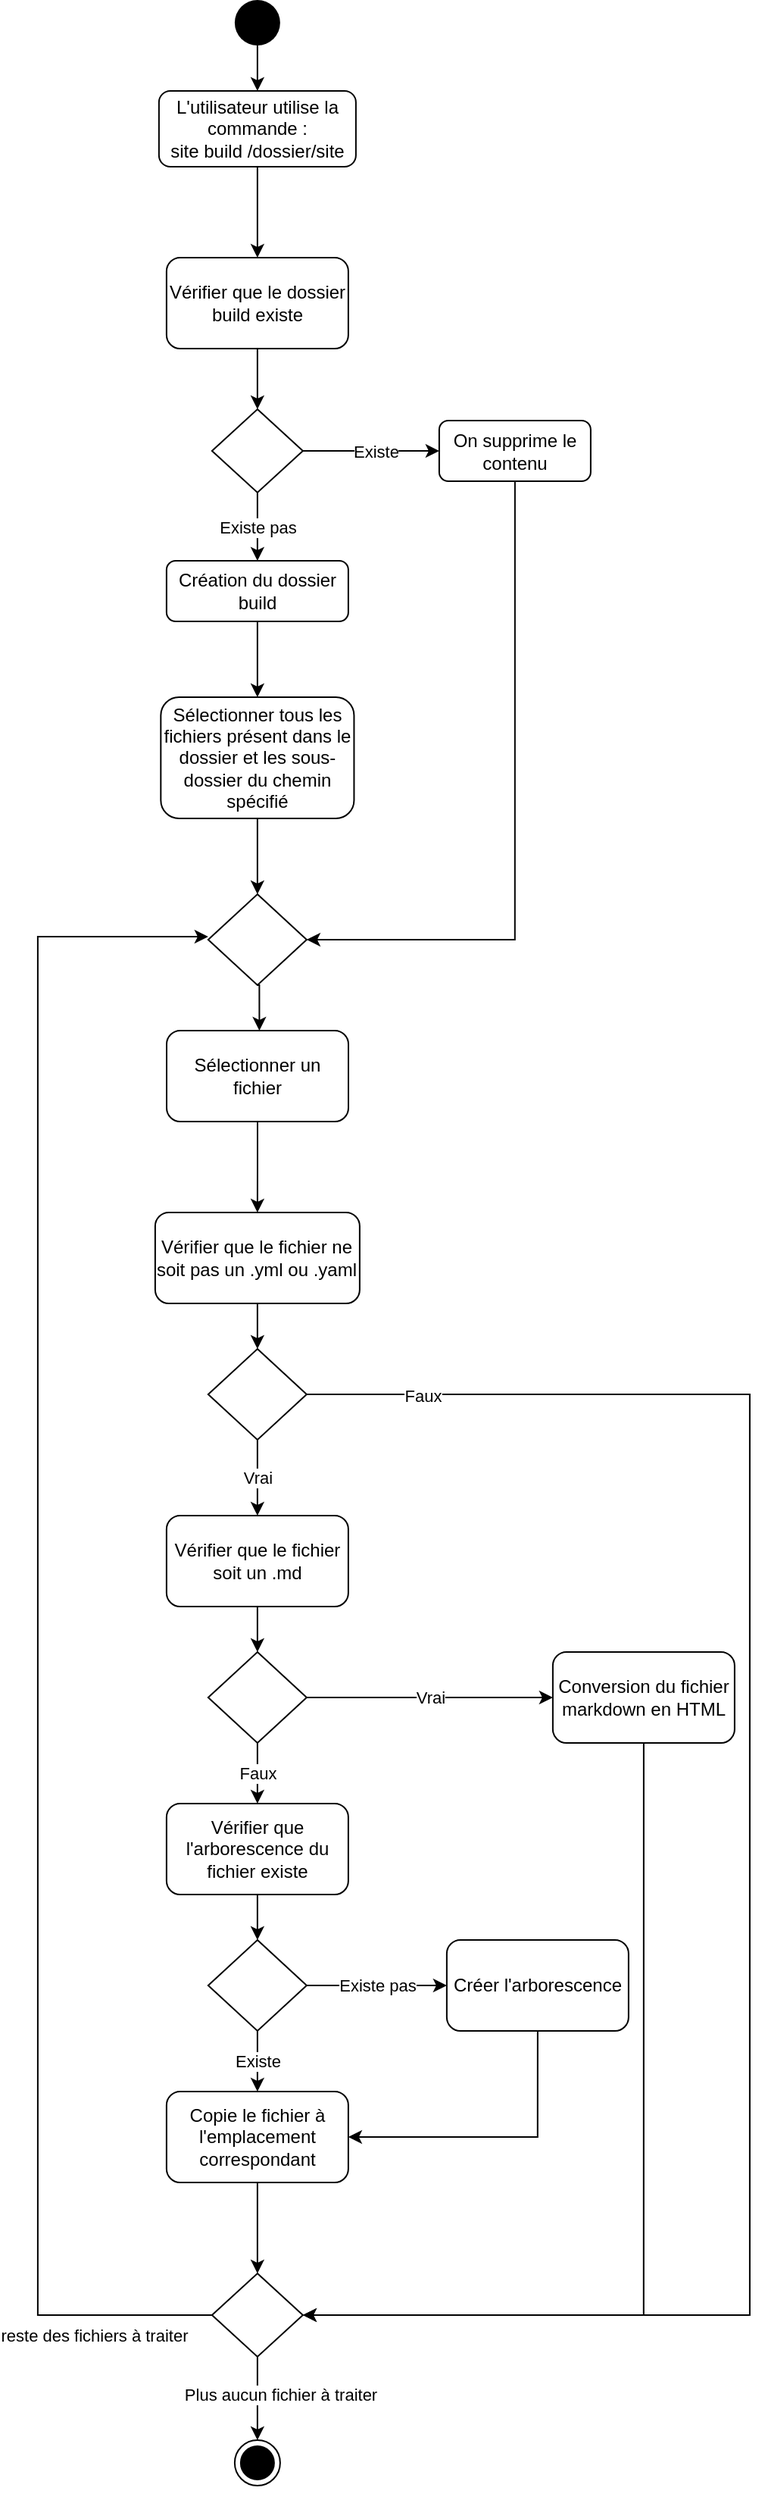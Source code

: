 <mxfile version="18.0.1" type="device" pages="4"><diagram id="C5RBs43oDa-KdzZeNtuy" name="Commande Build"><mxGraphModel dx="1422" dy="2034" grid="1" gridSize="10" guides="1" tooltips="1" connect="1" arrows="1" fold="1" page="1" pageScale="1" pageWidth="827" pageHeight="1169" math="0" shadow="0"><root><mxCell id="WIyWlLk6GJQsqaUBKTNV-0"/><mxCell id="WIyWlLk6GJQsqaUBKTNV-1" parent="WIyWlLk6GJQsqaUBKTNV-0"/><mxCell id="ptI0tRBdh9__5SQR9Xhv-3" style="edgeStyle=orthogonalEdgeStyle;rounded=0;orthogonalLoop=1;jettySize=auto;html=1;exitX=0.5;exitY=1;exitDx=0;exitDy=0;entryX=0.5;entryY=0;entryDx=0;entryDy=0;" parent="WIyWlLk6GJQsqaUBKTNV-1" source="WIyWlLk6GJQsqaUBKTNV-3" target="_w8r6mBDO4OIfjz4VmEl-11" edge="1"><mxGeometry relative="1" as="geometry"/></mxCell><mxCell id="WIyWlLk6GJQsqaUBKTNV-3" value="L'utilisateur utilise la commande :&lt;br&gt;site build /dossier/site" style="rounded=1;whiteSpace=wrap;html=1;fontSize=12;glass=0;strokeWidth=1;shadow=0;" parent="WIyWlLk6GJQsqaUBKTNV-1" vertex="1"><mxGeometry x="239.94" y="-1100" width="130" height="50" as="geometry"/></mxCell><mxCell id="ptI0tRBdh9__5SQR9Xhv-5" value="Existe" style="edgeStyle=orthogonalEdgeStyle;rounded=0;orthogonalLoop=1;jettySize=auto;html=1;exitX=1;exitY=0.5;exitDx=0;exitDy=0;entryX=0;entryY=0.5;entryDx=0;entryDy=0;spacingTop=0;" parent="WIyWlLk6GJQsqaUBKTNV-1" source="_w8r6mBDO4OIfjz4VmEl-14" target="ptI0tRBdh9__5SQR9Xhv-4" edge="1"><mxGeometry x="0.077" relative="1" as="geometry"><mxPoint x="374.94" y="-825.83" as="sourcePoint"/><mxPoint x="439.94" y="-825.83" as="targetPoint"/><mxPoint as="offset"/></mxGeometry></mxCell><mxCell id="er5tVC_h_3RnT4Bw6dKm-1" style="edgeStyle=orthogonalEdgeStyle;rounded=0;orthogonalLoop=1;jettySize=auto;html=1;exitX=0.5;exitY=1;exitDx=0;exitDy=0;entryX=0.5;entryY=0;entryDx=0;entryDy=0;" edge="1" parent="WIyWlLk6GJQsqaUBKTNV-1" source="WIyWlLk6GJQsqaUBKTNV-12" target="er5tVC_h_3RnT4Bw6dKm-0"><mxGeometry relative="1" as="geometry"/></mxCell><mxCell id="WIyWlLk6GJQsqaUBKTNV-12" value="Création du dossier build" style="rounded=1;whiteSpace=wrap;html=1;fontSize=12;glass=0;strokeWidth=1;shadow=0;" parent="WIyWlLk6GJQsqaUBKTNV-1" vertex="1"><mxGeometry x="244.94" y="-790" width="120" height="40" as="geometry"/></mxCell><mxCell id="ptI0tRBdh9__5SQR9Xhv-2" style="edgeStyle=orthogonalEdgeStyle;rounded=0;orthogonalLoop=1;jettySize=auto;html=1;exitX=0.5;exitY=1;exitDx=0;exitDy=0;entryX=0.5;entryY=0;entryDx=0;entryDy=0;" parent="WIyWlLk6GJQsqaUBKTNV-1" source="bXGSAcgydU-lV2JECeTQ-0" target="WIyWlLk6GJQsqaUBKTNV-3" edge="1"><mxGeometry relative="1" as="geometry"/></mxCell><mxCell id="bXGSAcgydU-lV2JECeTQ-0" value="" style="ellipse;fillColor=#000000;strokeColor=none;" parent="WIyWlLk6GJQsqaUBKTNV-1" vertex="1"><mxGeometry x="289.94" y="-1160" width="30" height="30" as="geometry"/></mxCell><mxCell id="bXGSAcgydU-lV2JECeTQ-1" value="" style="ellipse;html=1;shape=endState;fillColor=#000000;strokeColor=#000000;" parent="WIyWlLk6GJQsqaUBKTNV-1" vertex="1"><mxGeometry x="289.94" y="450" width="30" height="30" as="geometry"/></mxCell><mxCell id="_w8r6mBDO4OIfjz4VmEl-35" style="edgeStyle=orthogonalEdgeStyle;rounded=0;orthogonalLoop=1;jettySize=auto;html=1;exitX=0.5;exitY=1;exitDx=0;exitDy=0;entryX=1;entryY=0.5;entryDx=0;entryDy=0;" parent="WIyWlLk6GJQsqaUBKTNV-1" source="ptI0tRBdh9__5SQR9Xhv-4" target="_w8r6mBDO4OIfjz4VmEl-31" edge="1"><mxGeometry relative="1" as="geometry"/></mxCell><mxCell id="ptI0tRBdh9__5SQR9Xhv-4" value="On supprime le contenu" style="rounded=1;whiteSpace=wrap;html=1;" parent="WIyWlLk6GJQsqaUBKTNV-1" vertex="1"><mxGeometry x="424.94" y="-882.5" width="100" height="40" as="geometry"/></mxCell><mxCell id="_w8r6mBDO4OIfjz4VmEl-30" style="edgeStyle=orthogonalEdgeStyle;rounded=0;orthogonalLoop=1;jettySize=auto;html=1;exitX=0.5;exitY=1;exitDx=0;exitDy=0;entryX=1;entryY=0.5;entryDx=0;entryDy=0;" parent="WIyWlLk6GJQsqaUBKTNV-1" source="087R1gR97mAJSHJobQfg-9" target="_w8r6mBDO4OIfjz4VmEl-28" edge="1"><mxGeometry relative="1" as="geometry"/></mxCell><mxCell id="087R1gR97mAJSHJobQfg-9" value="Conversion du fichier markdown en HTML" style="rounded=1;whiteSpace=wrap;html=1;" parent="WIyWlLk6GJQsqaUBKTNV-1" vertex="1"><mxGeometry x="499.94" y="-70" width="120" height="60" as="geometry"/></mxCell><mxCell id="cjDAgUJWC8f53IqfWr1y-14" style="edgeStyle=orthogonalEdgeStyle;rounded=0;orthogonalLoop=1;jettySize=auto;html=1;exitX=0.5;exitY=1;exitDx=0;exitDy=0;entryX=0.5;entryY=0;entryDx=0;entryDy=0;" parent="WIyWlLk6GJQsqaUBKTNV-1" source="_w8r6mBDO4OIfjz4VmEl-4" target="_w8r6mBDO4OIfjz4VmEl-28" edge="1"><mxGeometry relative="1" as="geometry"/></mxCell><mxCell id="_w8r6mBDO4OIfjz4VmEl-4" value="Copie le fichier à l'emplacement correspondant" style="rounded=1;whiteSpace=wrap;html=1;" parent="WIyWlLk6GJQsqaUBKTNV-1" vertex="1"><mxGeometry x="244.94" y="220" width="120" height="60" as="geometry"/></mxCell><mxCell id="_w8r6mBDO4OIfjz4VmEl-13" value="" style="edgeStyle=orthogonalEdgeStyle;rounded=0;orthogonalLoop=1;jettySize=auto;html=1;entryX=0.5;entryY=0;entryDx=0;entryDy=0;" parent="WIyWlLk6GJQsqaUBKTNV-1" source="_w8r6mBDO4OIfjz4VmEl-11" target="_w8r6mBDO4OIfjz4VmEl-14" edge="1"><mxGeometry relative="1" as="geometry"><mxPoint x="304.94" y="-890" as="targetPoint"/></mxGeometry></mxCell><mxCell id="_w8r6mBDO4OIfjz4VmEl-11" value="Vérifier que le dossier build existe&lt;br&gt;" style="rounded=1;whiteSpace=wrap;html=1;" parent="WIyWlLk6GJQsqaUBKTNV-1" vertex="1"><mxGeometry x="244.94" y="-990" width="120" height="60" as="geometry"/></mxCell><mxCell id="_w8r6mBDO4OIfjz4VmEl-15" value="Existe pas" style="edgeStyle=orthogonalEdgeStyle;rounded=0;orthogonalLoop=1;jettySize=auto;html=1;exitX=0.5;exitY=1;exitDx=0;exitDy=0;entryX=0.5;entryY=0;entryDx=0;entryDy=0;" parent="WIyWlLk6GJQsqaUBKTNV-1" source="_w8r6mBDO4OIfjz4VmEl-14" target="WIyWlLk6GJQsqaUBKTNV-12" edge="1"><mxGeometry relative="1" as="geometry"/></mxCell><mxCell id="_w8r6mBDO4OIfjz4VmEl-14" value="" style="rhombus;whiteSpace=wrap;html=1;" parent="WIyWlLk6GJQsqaUBKTNV-1" vertex="1"><mxGeometry x="274.94" y="-890" width="60" height="55" as="geometry"/></mxCell><mxCell id="_w8r6mBDO4OIfjz4VmEl-18" style="edgeStyle=orthogonalEdgeStyle;rounded=0;orthogonalLoop=1;jettySize=auto;html=1;exitX=0.5;exitY=1;exitDx=0;exitDy=0;" parent="WIyWlLk6GJQsqaUBKTNV-1" source="bXGSAcgydU-lV2JECeTQ-1" target="bXGSAcgydU-lV2JECeTQ-1" edge="1"><mxGeometry relative="1" as="geometry"/></mxCell><mxCell id="_w8r6mBDO4OIfjz4VmEl-23" style="edgeStyle=orthogonalEdgeStyle;rounded=0;orthogonalLoop=1;jettySize=auto;html=1;exitX=0.5;exitY=1;exitDx=0;exitDy=0;entryX=0.5;entryY=0;entryDx=0;entryDy=0;" parent="WIyWlLk6GJQsqaUBKTNV-1" source="er5tVC_h_3RnT4Bw6dKm-3" target="_w8r6mBDO4OIfjz4VmEl-24" edge="1"><mxGeometry relative="1" as="geometry"><mxPoint x="306.22" y="-400" as="sourcePoint"/><mxPoint x="304.94" y="-320" as="targetPoint"/></mxGeometry></mxCell><mxCell id="_w8r6mBDO4OIfjz4VmEl-42" style="edgeStyle=orthogonalEdgeStyle;rounded=0;orthogonalLoop=1;jettySize=auto;html=1;exitX=0.5;exitY=1;exitDx=0;exitDy=0;entryX=0.5;entryY=0;entryDx=0;entryDy=0;" parent="WIyWlLk6GJQsqaUBKTNV-1" source="_w8r6mBDO4OIfjz4VmEl-24" target="_w8r6mBDO4OIfjz4VmEl-41" edge="1"><mxGeometry relative="1" as="geometry"/></mxCell><mxCell id="_w8r6mBDO4OIfjz4VmEl-24" value="&lt;span style=&quot;&quot;&gt;Vérifier que le fichier ne soit pas un .yml ou .yaml&lt;br&gt;&lt;/span&gt;" style="rounded=1;whiteSpace=wrap;html=1;" parent="WIyWlLk6GJQsqaUBKTNV-1" vertex="1"><mxGeometry x="237.44" y="-360" width="135" height="60" as="geometry"/></mxCell><mxCell id="_w8r6mBDO4OIfjz4VmEl-36" style="edgeStyle=orthogonalEdgeStyle;rounded=0;orthogonalLoop=1;jettySize=auto;html=1;exitX=0;exitY=0.5;exitDx=0;exitDy=0;entryX=0;entryY=0.5;entryDx=0;entryDy=0;" parent="WIyWlLk6GJQsqaUBKTNV-1" source="_w8r6mBDO4OIfjz4VmEl-28" edge="1"><mxGeometry relative="1" as="geometry"><mxPoint x="265.12" y="365.5" as="sourcePoint"/><mxPoint x="272.44" y="-542" as="targetPoint"/><Array as="points"><mxPoint x="159.94" y="368"/><mxPoint x="159.94" y="-542"/></Array></mxGeometry></mxCell><mxCell id="_w8r6mBDO4OIfjz4VmEl-46" value="reste des fichiers à traiter" style="edgeLabel;html=1;align=center;verticalAlign=middle;resizable=0;points=[];" parent="_w8r6mBDO4OIfjz4VmEl-36" vertex="1" connectable="0"><mxGeometry x="-0.834" relative="1" as="geometry"><mxPoint x="16" y="13" as="offset"/></mxGeometry></mxCell><mxCell id="_w8r6mBDO4OIfjz4VmEl-38" value="Plus aucun fichier à traiter" style="edgeStyle=orthogonalEdgeStyle;rounded=0;orthogonalLoop=1;jettySize=auto;html=1;exitX=0.5;exitY=1;exitDx=0;exitDy=0;entryX=0.5;entryY=0;entryDx=0;entryDy=0;" parent="WIyWlLk6GJQsqaUBKTNV-1" source="_w8r6mBDO4OIfjz4VmEl-28" target="bXGSAcgydU-lV2JECeTQ-1" edge="1"><mxGeometry x="-0.091" y="15" relative="1" as="geometry"><mxPoint as="offset"/></mxGeometry></mxCell><mxCell id="_w8r6mBDO4OIfjz4VmEl-28" value="" style="rhombus;whiteSpace=wrap;html=1;" parent="WIyWlLk6GJQsqaUBKTNV-1" vertex="1"><mxGeometry x="274.94" y="340" width="60" height="55" as="geometry"/></mxCell><mxCell id="_w8r6mBDO4OIfjz4VmEl-33" style="edgeStyle=orthogonalEdgeStyle;rounded=0;orthogonalLoop=1;jettySize=auto;html=1;exitX=0.5;exitY=1;exitDx=0;exitDy=0;entryX=0.5;entryY=0;entryDx=0;entryDy=0;" parent="WIyWlLk6GJQsqaUBKTNV-1" source="_w8r6mBDO4OIfjz4VmEl-31" edge="1"><mxGeometry relative="1" as="geometry"><mxPoint x="306.22" y="-480" as="targetPoint"/></mxGeometry></mxCell><mxCell id="_w8r6mBDO4OIfjz4VmEl-31" value="" style="rhombus;whiteSpace=wrap;html=1;" parent="WIyWlLk6GJQsqaUBKTNV-1" vertex="1"><mxGeometry x="272.44" y="-570" width="65" height="60" as="geometry"/></mxCell><mxCell id="cjDAgUJWC8f53IqfWr1y-10" style="edgeStyle=orthogonalEdgeStyle;rounded=0;orthogonalLoop=1;jettySize=auto;html=1;exitX=0.5;exitY=1;exitDx=0;exitDy=0;entryX=0.5;entryY=0;entryDx=0;entryDy=0;" parent="WIyWlLk6GJQsqaUBKTNV-1" source="_w8r6mBDO4OIfjz4VmEl-39" target="cjDAgUJWC8f53IqfWr1y-9" edge="1"><mxGeometry relative="1" as="geometry"/></mxCell><mxCell id="_w8r6mBDO4OIfjz4VmEl-39" value="&lt;span style=&quot;&quot;&gt;Vérifier que l'arborescence du fichier existe&lt;/span&gt;" style="rounded=1;whiteSpace=wrap;html=1;" parent="WIyWlLk6GJQsqaUBKTNV-1" vertex="1"><mxGeometry x="244.94" y="30" width="120" height="60" as="geometry"/></mxCell><mxCell id="_w8r6mBDO4OIfjz4VmEl-44" style="edgeStyle=orthogonalEdgeStyle;rounded=0;orthogonalLoop=1;jettySize=auto;html=1;exitX=1;exitY=0.5;exitDx=0;exitDy=0;entryX=1;entryY=0.5;entryDx=0;entryDy=0;" parent="WIyWlLk6GJQsqaUBKTNV-1" source="_w8r6mBDO4OIfjz4VmEl-41" target="_w8r6mBDO4OIfjz4VmEl-28" edge="1"><mxGeometry relative="1" as="geometry"><Array as="points"><mxPoint x="629.94" y="-240"/><mxPoint x="629.94" y="367"/></Array></mxGeometry></mxCell><mxCell id="_w8r6mBDO4OIfjz4VmEl-45" value="Faux" style="edgeLabel;html=1;align=center;verticalAlign=middle;resizable=0;points=[];" parent="_w8r6mBDO4OIfjz4VmEl-44" vertex="1" connectable="0"><mxGeometry x="-0.872" y="-1" relative="1" as="geometry"><mxPoint as="offset"/></mxGeometry></mxCell><mxCell id="_w8r6mBDO4OIfjz4VmEl-47" value="Vrai" style="edgeStyle=orthogonalEdgeStyle;rounded=0;orthogonalLoop=1;jettySize=auto;html=1;exitX=0.5;exitY=1;exitDx=0;exitDy=0;entryX=0.5;entryY=0;entryDx=0;entryDy=0;" parent="WIyWlLk6GJQsqaUBKTNV-1" source="_w8r6mBDO4OIfjz4VmEl-41" target="_w8r6mBDO4OIfjz4VmEl-43" edge="1"><mxGeometry relative="1" as="geometry"/></mxCell><mxCell id="_w8r6mBDO4OIfjz4VmEl-41" value="" style="rhombus;whiteSpace=wrap;html=1;" parent="WIyWlLk6GJQsqaUBKTNV-1" vertex="1"><mxGeometry x="272.44" y="-270" width="65" height="60" as="geometry"/></mxCell><mxCell id="cjDAgUJWC8f53IqfWr1y-4" style="edgeStyle=orthogonalEdgeStyle;rounded=0;orthogonalLoop=1;jettySize=auto;html=1;exitX=0.5;exitY=1;exitDx=0;exitDy=0;entryX=0.5;entryY=0;entryDx=0;entryDy=0;" parent="WIyWlLk6GJQsqaUBKTNV-1" source="_w8r6mBDO4OIfjz4VmEl-43" target="cjDAgUJWC8f53IqfWr1y-3" edge="1"><mxGeometry relative="1" as="geometry"/></mxCell><mxCell id="_w8r6mBDO4OIfjz4VmEl-43" value="Vérifier que le fichier soit un .md" style="rounded=1;whiteSpace=wrap;html=1;" parent="WIyWlLk6GJQsqaUBKTNV-1" vertex="1"><mxGeometry x="244.94" y="-160" width="120" height="60" as="geometry"/></mxCell><mxCell id="cjDAgUJWC8f53IqfWr1y-5" value="Vrai" style="edgeStyle=orthogonalEdgeStyle;rounded=0;orthogonalLoop=1;jettySize=auto;html=1;exitX=1;exitY=0.5;exitDx=0;exitDy=0;entryX=0;entryY=0.5;entryDx=0;entryDy=0;" parent="WIyWlLk6GJQsqaUBKTNV-1" source="cjDAgUJWC8f53IqfWr1y-3" target="087R1gR97mAJSHJobQfg-9" edge="1"><mxGeometry relative="1" as="geometry"/></mxCell><mxCell id="cjDAgUJWC8f53IqfWr1y-6" value="Faux" style="edgeStyle=orthogonalEdgeStyle;rounded=0;orthogonalLoop=1;jettySize=auto;html=1;exitX=0.5;exitY=1;exitDx=0;exitDy=0;entryX=0.5;entryY=0;entryDx=0;entryDy=0;" parent="WIyWlLk6GJQsqaUBKTNV-1" source="cjDAgUJWC8f53IqfWr1y-3" target="_w8r6mBDO4OIfjz4VmEl-39" edge="1"><mxGeometry relative="1" as="geometry"/></mxCell><mxCell id="cjDAgUJWC8f53IqfWr1y-3" value="" style="rhombus;whiteSpace=wrap;html=1;" parent="WIyWlLk6GJQsqaUBKTNV-1" vertex="1"><mxGeometry x="272.44" y="-70" width="65" height="60" as="geometry"/></mxCell><mxCell id="cjDAgUJWC8f53IqfWr1y-13" style="edgeStyle=orthogonalEdgeStyle;rounded=0;orthogonalLoop=1;jettySize=auto;html=1;exitX=0.5;exitY=1;exitDx=0;exitDy=0;entryX=1;entryY=0.5;entryDx=0;entryDy=0;" parent="WIyWlLk6GJQsqaUBKTNV-1" source="cjDAgUJWC8f53IqfWr1y-8" target="_w8r6mBDO4OIfjz4VmEl-4" edge="1"><mxGeometry relative="1" as="geometry"/></mxCell><mxCell id="cjDAgUJWC8f53IqfWr1y-8" value="Créer l'arborescence" style="rounded=1;whiteSpace=wrap;html=1;" parent="WIyWlLk6GJQsqaUBKTNV-1" vertex="1"><mxGeometry x="429.94" y="120" width="120" height="60" as="geometry"/></mxCell><mxCell id="cjDAgUJWC8f53IqfWr1y-11" value="Existe pas" style="edgeStyle=orthogonalEdgeStyle;rounded=0;orthogonalLoop=1;jettySize=auto;html=1;exitX=1;exitY=0.5;exitDx=0;exitDy=0;entryX=0;entryY=0.5;entryDx=0;entryDy=0;" parent="WIyWlLk6GJQsqaUBKTNV-1" source="cjDAgUJWC8f53IqfWr1y-9" target="cjDAgUJWC8f53IqfWr1y-8" edge="1"><mxGeometry relative="1" as="geometry"/></mxCell><mxCell id="cjDAgUJWC8f53IqfWr1y-12" value="Existe" style="edgeStyle=orthogonalEdgeStyle;rounded=0;orthogonalLoop=1;jettySize=auto;html=1;exitX=0.5;exitY=1;exitDx=0;exitDy=0;entryX=0.5;entryY=0;entryDx=0;entryDy=0;" parent="WIyWlLk6GJQsqaUBKTNV-1" source="cjDAgUJWC8f53IqfWr1y-9" target="_w8r6mBDO4OIfjz4VmEl-4" edge="1"><mxGeometry relative="1" as="geometry"/></mxCell><mxCell id="cjDAgUJWC8f53IqfWr1y-9" value="" style="rhombus;whiteSpace=wrap;html=1;" parent="WIyWlLk6GJQsqaUBKTNV-1" vertex="1"><mxGeometry x="272.44" y="120" width="65" height="60" as="geometry"/></mxCell><mxCell id="er5tVC_h_3RnT4Bw6dKm-2" style="edgeStyle=orthogonalEdgeStyle;rounded=0;orthogonalLoop=1;jettySize=auto;html=1;exitX=0.5;exitY=1;exitDx=0;exitDy=0;entryX=0.5;entryY=0;entryDx=0;entryDy=0;" edge="1" parent="WIyWlLk6GJQsqaUBKTNV-1" source="er5tVC_h_3RnT4Bw6dKm-0" target="_w8r6mBDO4OIfjz4VmEl-31"><mxGeometry relative="1" as="geometry"/></mxCell><mxCell id="er5tVC_h_3RnT4Bw6dKm-0" value="&lt;span style=&quot;&quot;&gt;Sélectionner tous les fichiers présent dans le dossier et les sous-dossier du chemin spécifié&lt;/span&gt;" style="rounded=1;whiteSpace=wrap;html=1;" vertex="1" parent="WIyWlLk6GJQsqaUBKTNV-1"><mxGeometry x="241.16" y="-700" width="127.56" height="80" as="geometry"/></mxCell><mxCell id="er5tVC_h_3RnT4Bw6dKm-3" value="Sélectionner un fichier" style="rounded=1;whiteSpace=wrap;html=1;" vertex="1" parent="WIyWlLk6GJQsqaUBKTNV-1"><mxGeometry x="245" y="-480" width="120" height="60" as="geometry"/></mxCell></root></mxGraphModel></diagram><diagram id="esBkTLclcTZsxy_vAvtG" name="Commande Init"><mxGraphModel dx="1422" dy="865" grid="1" gridSize="10" guides="1" tooltips="1" connect="1" arrows="1" fold="1" page="1" pageScale="1" pageWidth="827" pageHeight="1169" math="0" shadow="0"><root><mxCell id="0"/><mxCell id="1" parent="0"/><mxCell id="W2eBN1U4A_FDn9MpWul7-10" style="edgeStyle=orthogonalEdgeStyle;rounded=0;orthogonalLoop=1;jettySize=auto;html=1;exitX=0.5;exitY=1;exitDx=0;exitDy=0;entryX=0.5;entryY=0;entryDx=0;entryDy=0;" parent="1" source="n4WnDY0RS8oIqjxgZon0-2" target="W2eBN1U4A_FDn9MpWul7-8" edge="1"><mxGeometry relative="1" as="geometry"/></mxCell><mxCell id="n4WnDY0RS8oIqjxgZon0-2" value="L'utilisateur utilise la commande :&lt;br&gt;site init /dossier/site" style="rounded=1;whiteSpace=wrap;html=1;fontSize=12;glass=0;strokeWidth=1;shadow=0;" parent="1" vertex="1"><mxGeometry x="310" y="80" width="145" height="60" as="geometry"/></mxCell><mxCell id="n4WnDY0RS8oIqjxgZon0-8" style="edgeStyle=orthogonalEdgeStyle;rounded=0;orthogonalLoop=1;jettySize=auto;html=1;exitX=0.5;exitY=1;exitDx=0;exitDy=0;entryX=0.5;entryY=0;entryDx=0;entryDy=0;" parent="1" source="n4WnDY0RS8oIqjxgZon0-9" target="n4WnDY0RS8oIqjxgZon0-2" edge="1"><mxGeometry relative="1" as="geometry"/></mxCell><mxCell id="n4WnDY0RS8oIqjxgZon0-9" value="" style="ellipse;fillColor=#000000;strokeColor=none;" parent="1" vertex="1"><mxGeometry x="367.5" y="10" width="30" height="30" as="geometry"/></mxCell><mxCell id="n4WnDY0RS8oIqjxgZon0-10" value="" style="ellipse;html=1;shape=endState;fillColor=#000000;strokeColor=#000000;" parent="1" vertex="1"><mxGeometry x="367.5" y="780" width="30" height="30" as="geometry"/></mxCell><mxCell id="n4WnDY0RS8oIqjxgZon0-20" style="edgeStyle=orthogonalEdgeStyle;rounded=0;orthogonalLoop=1;jettySize=auto;html=1;exitX=0.5;exitY=1;exitDx=0;exitDy=0;entryX=1;entryY=0.5;entryDx=0;entryDy=0;" parent="1" source="n4WnDY0RS8oIqjxgZon0-18" target="W2eBN1U4A_FDn9MpWul7-7" edge="1"><mxGeometry relative="1" as="geometry"><Array as="points"><mxPoint x="560" y="610"/></Array><mxPoint x="380" y="760" as="targetPoint"/></mxGeometry></mxCell><mxCell id="n4WnDY0RS8oIqjxgZon0-18" value="Création du fichier &quot;config.yaml&quot; par défaut" style="rounded=1;whiteSpace=wrap;html=1;" parent="1" vertex="1"><mxGeometry x="500" y="480" width="120" height="60" as="geometry"/></mxCell><mxCell id="W2eBN1U4A_FDn9MpWul7-6" value="Existe pas" style="edgeStyle=orthogonalEdgeStyle;rounded=0;orthogonalLoop=1;jettySize=auto;html=1;exitX=1;exitY=0.5;exitDx=0;exitDy=0;entryX=0;entryY=0.5;entryDx=0;entryDy=0;" parent="1" source="W2eBN1U4A_FDn9MpWul7-1" target="n4WnDY0RS8oIqjxgZon0-18" edge="1"><mxGeometry relative="1" as="geometry"/></mxCell><mxCell id="W2eBN1U4A_FDn9MpWul7-17" value="Existe" style="edgeStyle=orthogonalEdgeStyle;rounded=0;orthogonalLoop=1;jettySize=auto;html=1;exitX=0.5;exitY=1;exitDx=0;exitDy=0;entryX=0.5;entryY=0;entryDx=0;entryDy=0;" parent="1" source="W2eBN1U4A_FDn9MpWul7-1" target="W2eBN1U4A_FDn9MpWul7-7" edge="1"><mxGeometry relative="1" as="geometry"/></mxCell><mxCell id="W2eBN1U4A_FDn9MpWul7-1" value="" style="rhombus;whiteSpace=wrap;html=1;" parent="1" vertex="1"><mxGeometry x="350" y="480" width="65" height="60" as="geometry"/></mxCell><mxCell id="W2eBN1U4A_FDn9MpWul7-5" style="edgeStyle=orthogonalEdgeStyle;rounded=0;orthogonalLoop=1;jettySize=auto;html=1;exitX=0.5;exitY=1;exitDx=0;exitDy=0;entryX=0.5;entryY=0;entryDx=0;entryDy=0;" parent="1" source="W2eBN1U4A_FDn9MpWul7-3" target="W2eBN1U4A_FDn9MpWul7-1" edge="1"><mxGeometry relative="1" as="geometry"/></mxCell><mxCell id="W2eBN1U4A_FDn9MpWul7-3" value="&lt;span style=&quot;&quot;&gt;Vérifier qu'un fichier config.yaml existe&lt;/span&gt;" style="rounded=1;whiteSpace=wrap;html=1;" parent="1" vertex="1"><mxGeometry x="322.5" y="380" width="120" height="60" as="geometry"/></mxCell><mxCell id="W2eBN1U4A_FDn9MpWul7-19" style="edgeStyle=orthogonalEdgeStyle;rounded=0;orthogonalLoop=1;jettySize=auto;html=1;exitX=0.5;exitY=1;exitDx=0;exitDy=0;entryX=0.5;entryY=0;entryDx=0;entryDy=0;" parent="1" source="W2eBN1U4A_FDn9MpWul7-7" target="W2eBN1U4A_FDn9MpWul7-18" edge="1"><mxGeometry relative="1" as="geometry"/></mxCell><mxCell id="W2eBN1U4A_FDn9MpWul7-7" value="&lt;span style=&quot;&quot;&gt;Vérifier qu'un fichier index.md existe&lt;/span&gt;" style="rounded=1;whiteSpace=wrap;html=1;" parent="1" vertex="1"><mxGeometry x="322.5" y="580" width="120" height="60" as="geometry"/></mxCell><mxCell id="W2eBN1U4A_FDn9MpWul7-11" style="edgeStyle=orthogonalEdgeStyle;rounded=0;orthogonalLoop=1;jettySize=auto;html=1;exitX=0.5;exitY=1;exitDx=0;exitDy=0;entryX=0.5;entryY=0;entryDx=0;entryDy=0;" parent="1" source="W2eBN1U4A_FDn9MpWul7-8" target="W2eBN1U4A_FDn9MpWul7-9" edge="1"><mxGeometry relative="1" as="geometry"/></mxCell><mxCell id="W2eBN1U4A_FDn9MpWul7-8" value="Vérifier que l'arborescence du dossier existe" style="rounded=1;whiteSpace=wrap;html=1;" parent="1" vertex="1"><mxGeometry x="322.5" y="180" width="120" height="60" as="geometry"/></mxCell><mxCell id="W2eBN1U4A_FDn9MpWul7-13" value="Existe pas" style="edgeStyle=orthogonalEdgeStyle;rounded=0;orthogonalLoop=1;jettySize=auto;html=1;exitX=1;exitY=0.5;exitDx=0;exitDy=0;entryX=0;entryY=0.5;entryDx=0;entryDy=0;" parent="1" source="W2eBN1U4A_FDn9MpWul7-9" target="W2eBN1U4A_FDn9MpWul7-12" edge="1"><mxGeometry relative="1" as="geometry"/></mxCell><mxCell id="W2eBN1U4A_FDn9MpWul7-14" value="Existe" style="edgeStyle=orthogonalEdgeStyle;rounded=0;orthogonalLoop=1;jettySize=auto;html=1;exitX=0.5;exitY=1;exitDx=0;exitDy=0;entryX=0.5;entryY=0;entryDx=0;entryDy=0;" parent="1" source="W2eBN1U4A_FDn9MpWul7-9" target="W2eBN1U4A_FDn9MpWul7-3" edge="1"><mxGeometry relative="1" as="geometry"><mxPoint x="382.5" y="380" as="targetPoint"/></mxGeometry></mxCell><mxCell id="W2eBN1U4A_FDn9MpWul7-9" value="" style="rhombus;whiteSpace=wrap;html=1;" parent="1" vertex="1"><mxGeometry x="350" y="270" width="65" height="60" as="geometry"/></mxCell><mxCell id="W2eBN1U4A_FDn9MpWul7-16" style="edgeStyle=orthogonalEdgeStyle;rounded=0;orthogonalLoop=1;jettySize=auto;html=1;exitX=0.5;exitY=1;exitDx=0;exitDy=0;entryX=1;entryY=0.5;entryDx=0;entryDy=0;" parent="1" source="W2eBN1U4A_FDn9MpWul7-12" target="W2eBN1U4A_FDn9MpWul7-3" edge="1"><mxGeometry relative="1" as="geometry"/></mxCell><mxCell id="W2eBN1U4A_FDn9MpWul7-12" value="Créer les dossiers" style="rounded=1;whiteSpace=wrap;html=1;" parent="1" vertex="1"><mxGeometry x="500" y="270" width="120" height="60" as="geometry"/></mxCell><mxCell id="W2eBN1U4A_FDn9MpWul7-21" value="Existe pas" style="edgeStyle=orthogonalEdgeStyle;rounded=0;orthogonalLoop=1;jettySize=auto;html=1;exitX=1;exitY=0.5;exitDx=0;exitDy=0;entryX=0;entryY=0.5;entryDx=0;entryDy=0;" parent="1" source="W2eBN1U4A_FDn9MpWul7-18" target="W2eBN1U4A_FDn9MpWul7-20" edge="1"><mxGeometry relative="1" as="geometry"/></mxCell><mxCell id="W2eBN1U4A_FDn9MpWul7-22" value="Existe" style="edgeStyle=orthogonalEdgeStyle;rounded=0;orthogonalLoop=1;jettySize=auto;html=1;exitX=0.5;exitY=1;exitDx=0;exitDy=0;entryX=0.5;entryY=0;entryDx=0;entryDy=0;" parent="1" source="W2eBN1U4A_FDn9MpWul7-18" target="n4WnDY0RS8oIqjxgZon0-10" edge="1"><mxGeometry relative="1" as="geometry"/></mxCell><mxCell id="W2eBN1U4A_FDn9MpWul7-18" value="" style="rhombus;whiteSpace=wrap;html=1;" parent="1" vertex="1"><mxGeometry x="350" y="670" width="65" height="60" as="geometry"/></mxCell><mxCell id="W2eBN1U4A_FDn9MpWul7-23" style="edgeStyle=orthogonalEdgeStyle;rounded=0;orthogonalLoop=1;jettySize=auto;html=1;exitX=0.5;exitY=1;exitDx=0;exitDy=0;entryX=1;entryY=0.5;entryDx=0;entryDy=0;" parent="1" source="W2eBN1U4A_FDn9MpWul7-20" target="n4WnDY0RS8oIqjxgZon0-10" edge="1"><mxGeometry relative="1" as="geometry"/></mxCell><mxCell id="W2eBN1U4A_FDn9MpWul7-20" value="Création du fichier &quot;index.md&quot; par défaut" style="rounded=1;whiteSpace=wrap;html=1;" parent="1" vertex="1"><mxGeometry x="500" y="670" width="120" height="60" as="geometry"/></mxCell></root></mxGraphModel></diagram><diagram id="33S8nGxS9npd1mIn6AB9" name="Commande Serve"><mxGraphModel dx="1422" dy="865" grid="1" gridSize="10" guides="1" tooltips="1" connect="1" arrows="1" fold="1" page="1" pageScale="1" pageWidth="827" pageHeight="1169" math="0" shadow="0"><root><mxCell id="0"/><mxCell id="1" parent="0"/><mxCell id="zQbRXSbA7CX1opkOqzgY-1" style="edgeStyle=orthogonalEdgeStyle;rounded=0;orthogonalLoop=1;jettySize=auto;html=1;exitX=0.5;exitY=1;exitDx=0;exitDy=0;entryX=0.5;entryY=0;entryDx=0;entryDy=0;" edge="1" parent="1" source="zQbRXSbA7CX1opkOqzgY-2" target="zQbRXSbA7CX1opkOqzgY-16"><mxGeometry relative="1" as="geometry"/></mxCell><mxCell id="zQbRXSbA7CX1opkOqzgY-2" value="L'utilisateur utilise la commande :&lt;br&gt;site serve /dossier/site" style="rounded=1;whiteSpace=wrap;html=1;fontSize=12;glass=0;strokeWidth=1;shadow=0;" vertex="1" parent="1"><mxGeometry x="310" y="80" width="145" height="60" as="geometry"/></mxCell><mxCell id="zQbRXSbA7CX1opkOqzgY-3" style="edgeStyle=orthogonalEdgeStyle;rounded=0;orthogonalLoop=1;jettySize=auto;html=1;exitX=0.5;exitY=1;exitDx=0;exitDy=0;entryX=0.5;entryY=0;entryDx=0;entryDy=0;" edge="1" parent="1" source="zQbRXSbA7CX1opkOqzgY-4" target="zQbRXSbA7CX1opkOqzgY-2"><mxGeometry relative="1" as="geometry"/></mxCell><mxCell id="zQbRXSbA7CX1opkOqzgY-4" value="" style="ellipse;fillColor=#000000;strokeColor=none;" vertex="1" parent="1"><mxGeometry x="367.5" y="10" width="30" height="30" as="geometry"/></mxCell><mxCell id="zQbRXSbA7CX1opkOqzgY-5" value="" style="ellipse;html=1;shape=endState;fillColor=#000000;strokeColor=#000000;" vertex="1" parent="1"><mxGeometry x="368" y="1030" width="30" height="30" as="geometry"/></mxCell><mxCell id="zQbRXSbA7CX1opkOqzgY-15" style="edgeStyle=orthogonalEdgeStyle;rounded=0;orthogonalLoop=1;jettySize=auto;html=1;exitX=0.5;exitY=1;exitDx=0;exitDy=0;entryX=0.5;entryY=0;entryDx=0;entryDy=0;" edge="1" parent="1" source="zQbRXSbA7CX1opkOqzgY-16" target="zQbRXSbA7CX1opkOqzgY-19"><mxGeometry relative="1" as="geometry"/></mxCell><mxCell id="zQbRXSbA7CX1opkOqzgY-16" value="Vérifier que le chemin spécifier contienne un dossier build" style="rounded=1;whiteSpace=wrap;html=1;" vertex="1" parent="1"><mxGeometry x="322.5" y="180" width="120" height="60" as="geometry"/></mxCell><mxCell id="zQbRXSbA7CX1opkOqzgY-17" value="Existe pas" style="edgeStyle=orthogonalEdgeStyle;rounded=0;orthogonalLoop=1;jettySize=auto;html=1;exitX=1;exitY=0.5;exitDx=0;exitDy=0;entryX=0.5;entryY=0;entryDx=0;entryDy=0;" edge="1" parent="1" source="zQbRXSbA7CX1opkOqzgY-19" target="zQbRXSbA7CX1opkOqzgY-21"><mxGeometry x="-0.813" relative="1" as="geometry"><mxPoint as="offset"/></mxGeometry></mxCell><mxCell id="zQbRXSbA7CX1opkOqzgY-18" value="Existe" style="edgeStyle=orthogonalEdgeStyle;rounded=0;orthogonalLoop=1;jettySize=auto;html=1;exitX=0.5;exitY=1;exitDx=0;exitDy=0;entryX=0.5;entryY=0;entryDx=0;entryDy=0;" edge="1" parent="1" source="zQbRXSbA7CX1opkOqzgY-19" target="2gRPpixvAvSBL11sr4AN-3"><mxGeometry relative="1" as="geometry"><mxPoint x="382.5" y="380" as="targetPoint"/></mxGeometry></mxCell><mxCell id="zQbRXSbA7CX1opkOqzgY-19" value="" style="rhombus;whiteSpace=wrap;html=1;" vertex="1" parent="1"><mxGeometry x="350" y="270" width="65" height="60" as="geometry"/></mxCell><mxCell id="zQbRXSbA7CX1opkOqzgY-27" style="edgeStyle=orthogonalEdgeStyle;rounded=0;orthogonalLoop=1;jettySize=auto;html=1;exitX=0.5;exitY=1;exitDx=0;exitDy=0;entryX=1;entryY=0.5;entryDx=0;entryDy=0;" edge="1" parent="1" source="zQbRXSbA7CX1opkOqzgY-21" target="zQbRXSbA7CX1opkOqzgY-5"><mxGeometry relative="1" as="geometry"/></mxCell><mxCell id="zQbRXSbA7CX1opkOqzgY-21" value="Afficher un message d'erreur" style="rounded=1;whiteSpace=wrap;html=1;" vertex="1" parent="1"><mxGeometry x="650" y="510" width="120" height="60" as="geometry"/></mxCell><mxCell id="2gRPpixvAvSBL11sr4AN-5" style="edgeStyle=orthogonalEdgeStyle;rounded=0;orthogonalLoop=1;jettySize=auto;html=1;exitX=0.5;exitY=1;exitDx=0;exitDy=0;entryX=0.5;entryY=0;entryDx=0;entryDy=0;" edge="1" parent="1" source="2gRPpixvAvSBL11sr4AN-3" target="2gRPpixvAvSBL11sr4AN-6"><mxGeometry relative="1" as="geometry"><mxPoint x="383" y="505" as="targetPoint"/></mxGeometry></mxCell><mxCell id="2gRPpixvAvSBL11sr4AN-3" value="Céer un socket sur le port 8080" style="rounded=1;whiteSpace=wrap;html=1;" vertex="1" parent="1"><mxGeometry x="323" y="410" width="120" height="60" as="geometry"/></mxCell><mxCell id="2gRPpixvAvSBL11sr4AN-8" value="Pas réussi" style="edgeStyle=orthogonalEdgeStyle;rounded=0;orthogonalLoop=1;jettySize=auto;html=1;exitX=1;exitY=0.5;exitDx=0;exitDy=0;entryX=0;entryY=0.5;entryDx=0;entryDy=0;" edge="1" parent="1" source="2gRPpixvAvSBL11sr4AN-6" target="2gRPpixvAvSBL11sr4AN-7"><mxGeometry relative="1" as="geometry"/></mxCell><mxCell id="2gRPpixvAvSBL11sr4AN-10" value="Réussi" style="edgeStyle=orthogonalEdgeStyle;rounded=0;orthogonalLoop=1;jettySize=auto;html=1;exitX=0.5;exitY=1;exitDx=0;exitDy=0;entryX=0.5;entryY=0;entryDx=0;entryDy=0;" edge="1" parent="1" source="2gRPpixvAvSBL11sr4AN-6" target="2gRPpixvAvSBL11sr4AN-9"><mxGeometry relative="1" as="geometry"/></mxCell><mxCell id="2gRPpixvAvSBL11sr4AN-6" value="" style="rhombus;whiteSpace=wrap;html=1;" vertex="1" parent="1"><mxGeometry x="350.5" y="510" width="65" height="60" as="geometry"/></mxCell><mxCell id="2gRPpixvAvSBL11sr4AN-7" value="Créer un socket sur le port 0" style="rounded=1;whiteSpace=wrap;html=1;" vertex="1" parent="1"><mxGeometry x="500" y="510" width="120" height="60" as="geometry"/></mxCell><mxCell id="2gRPpixvAvSBL11sr4AN-14" style="edgeStyle=orthogonalEdgeStyle;rounded=0;orthogonalLoop=1;jettySize=auto;html=1;exitX=0.5;exitY=1;exitDx=0;exitDy=0;entryX=0.5;entryY=0;entryDx=0;entryDy=0;" edge="1" parent="1" source="2gRPpixvAvSBL11sr4AN-9" target="2gRPpixvAvSBL11sr4AN-12"><mxGeometry relative="1" as="geometry"/></mxCell><mxCell id="2gRPpixvAvSBL11sr4AN-9" value="Lancer le serveur avec les ressources du site" style="rounded=1;whiteSpace=wrap;html=1;" vertex="1" parent="1"><mxGeometry x="323" y="610" width="120" height="60" as="geometry"/></mxCell><mxCell id="VwhCptUAwwmbirsBj1Ww-6" style="edgeStyle=orthogonalEdgeStyle;rounded=0;orthogonalLoop=1;jettySize=auto;html=1;exitX=0.5;exitY=1;exitDx=0;exitDy=0;" edge="1" parent="1" source="2gRPpixvAvSBL11sr4AN-12" target="VwhCptUAwwmbirsBj1Ww-4"><mxGeometry relative="1" as="geometry"/></mxCell><mxCell id="2gRPpixvAvSBL11sr4AN-12" value="" style="rhombus;whiteSpace=wrap;html=1;" vertex="1" parent="1"><mxGeometry x="350" y="700" width="65" height="60" as="geometry"/></mxCell><mxCell id="VwhCptUAwwmbirsBj1Ww-3" style="edgeStyle=orthogonalEdgeStyle;rounded=0;orthogonalLoop=1;jettySize=auto;html=1;exitX=0;exitY=0.5;exitDx=0;exitDy=0;entryX=0;entryY=0.5;entryDx=0;entryDy=0;" edge="1" parent="1" source="2gRPpixvAvSBL11sr4AN-13" target="2gRPpixvAvSBL11sr4AN-12"><mxGeometry relative="1" as="geometry"><Array as="points"><mxPoint x="240" y="960"/><mxPoint x="240" y="730"/></Array></mxGeometry></mxCell><mxCell id="VwhCptUAwwmbirsBj1Ww-8" value="Faux" style="edgeLabel;html=1;align=center;verticalAlign=middle;resizable=0;points=[];" vertex="1" connectable="0" parent="VwhCptUAwwmbirsBj1Ww-3"><mxGeometry x="-0.811" y="-1" relative="1" as="geometry"><mxPoint x="1" as="offset"/></mxGeometry></mxCell><mxCell id="VwhCptUAwwmbirsBj1Ww-5" value="Vrai" style="edgeStyle=orthogonalEdgeStyle;rounded=0;orthogonalLoop=1;jettySize=auto;html=1;exitX=0.5;exitY=1;exitDx=0;exitDy=0;entryX=0.5;entryY=0;entryDx=0;entryDy=0;" edge="1" parent="1" source="2gRPpixvAvSBL11sr4AN-13" target="zQbRXSbA7CX1opkOqzgY-5"><mxGeometry relative="1" as="geometry"/></mxCell><mxCell id="2gRPpixvAvSBL11sr4AN-13" value="" style="rhombus;whiteSpace=wrap;html=1;" vertex="1" parent="1"><mxGeometry x="350.5" y="930" width="65" height="60" as="geometry"/></mxCell><mxCell id="VwhCptUAwwmbirsBj1Ww-7" style="edgeStyle=orthogonalEdgeStyle;rounded=0;orthogonalLoop=1;jettySize=auto;html=1;exitX=0.5;exitY=1;exitDx=0;exitDy=0;entryX=0.5;entryY=0;entryDx=0;entryDy=0;" edge="1" parent="1" source="VwhCptUAwwmbirsBj1Ww-4" target="2gRPpixvAvSBL11sr4AN-13"><mxGeometry relative="1" as="geometry"/></mxCell><mxCell id="VwhCptUAwwmbirsBj1Ww-4" value="Vérifier que l'utilisateur ait entré &quot;exit&quot; dans la console" style="rounded=1;whiteSpace=wrap;html=1;" vertex="1" parent="1"><mxGeometry x="323" y="820" width="120" height="60" as="geometry"/></mxCell></root></mxGraphModel></diagram><diagram id="HD9Zgbth0URtIycqA7AD" name="Commande Clean"><mxGraphModel dx="1422" dy="865" grid="1" gridSize="10" guides="1" tooltips="1" connect="1" arrows="1" fold="1" page="1" pageScale="1" pageWidth="827" pageHeight="1169" math="0" shadow="0"><root><mxCell id="0"/><mxCell id="1" parent="0"/><mxCell id="VY-JUa_wFGCe7WwoeyoZ-3" style="edgeStyle=orthogonalEdgeStyle;rounded=0;orthogonalLoop=1;jettySize=auto;html=1;exitX=0.5;exitY=1;exitDx=0;exitDy=0;entryX=0.5;entryY=0;entryDx=0;entryDy=0;" edge="1" parent="1" source="VY-JUa_wFGCe7WwoeyoZ-4" target="iicfh6HJsSWCd2SbZqO--1"><mxGeometry relative="1" as="geometry"><mxPoint x="382.5" y="80" as="targetPoint"/></mxGeometry></mxCell><mxCell id="VY-JUa_wFGCe7WwoeyoZ-4" value="" style="ellipse;fillColor=#000000;strokeColor=none;" vertex="1" parent="1"><mxGeometry x="367.5" y="10" width="30" height="30" as="geometry"/></mxCell><mxCell id="VY-JUa_wFGCe7WwoeyoZ-5" value="" style="ellipse;html=1;shape=endState;fillColor=#000000;strokeColor=#000000;" vertex="1" parent="1"><mxGeometry x="367.5" y="530" width="30" height="30" as="geometry"/></mxCell><mxCell id="omv6VEkKFS1f6YD6oSzg-4" style="edgeStyle=orthogonalEdgeStyle;rounded=0;orthogonalLoop=1;jettySize=auto;html=1;exitX=0.5;exitY=1;exitDx=0;exitDy=0;entryX=0.5;entryY=0;entryDx=0;entryDy=0;" edge="1" parent="1" source="iicfh6HJsSWCd2SbZqO--1" target="omv6VEkKFS1f6YD6oSzg-3"><mxGeometry relative="1" as="geometry"/></mxCell><mxCell id="iicfh6HJsSWCd2SbZqO--1" value="L'utilisateur utilise la commande :&lt;br&gt;site clean /dossier/site" style="rounded=1;whiteSpace=wrap;html=1;fontSize=12;glass=0;strokeWidth=1;shadow=0;" vertex="1" parent="1"><mxGeometry x="310" y="80" width="145" height="60" as="geometry"/></mxCell><mxCell id="omv6VEkKFS1f6YD6oSzg-7" style="edgeStyle=orthogonalEdgeStyle;rounded=0;orthogonalLoop=1;jettySize=auto;html=1;exitX=1;exitY=0.5;exitDx=0;exitDy=0;entryX=1;entryY=0.5;entryDx=0;entryDy=0;" edge="1" parent="1" source="omv6VEkKFS1f6YD6oSzg-1" target="VY-JUa_wFGCe7WwoeyoZ-5"><mxGeometry relative="1" as="geometry"><Array as="points"><mxPoint x="570" y="310"/><mxPoint x="570" y="545"/></Array></mxGeometry></mxCell><mxCell id="omv6VEkKFS1f6YD6oSzg-8" value="Non" style="edgeLabel;html=1;align=center;verticalAlign=middle;resizable=0;points=[];" vertex="1" connectable="0" parent="omv6VEkKFS1f6YD6oSzg-7"><mxGeometry x="-0.893" relative="1" as="geometry"><mxPoint as="offset"/></mxGeometry></mxCell><mxCell id="omv6VEkKFS1f6YD6oSzg-10" value="Oui" style="edgeStyle=orthogonalEdgeStyle;rounded=0;orthogonalLoop=1;jettySize=auto;html=1;exitX=0.5;exitY=1;exitDx=0;exitDy=0;entryX=0.5;entryY=0;entryDx=0;entryDy=0;" edge="1" parent="1" source="omv6VEkKFS1f6YD6oSzg-1" target="omv6VEkKFS1f6YD6oSzg-9"><mxGeometry relative="1" as="geometry"/></mxCell><mxCell id="omv6VEkKFS1f6YD6oSzg-1" value="" style="rhombus;whiteSpace=wrap;html=1;" vertex="1" parent="1"><mxGeometry x="350" y="280" width="65" height="60" as="geometry"/></mxCell><mxCell id="omv6VEkKFS1f6YD6oSzg-5" style="edgeStyle=orthogonalEdgeStyle;rounded=0;orthogonalLoop=1;jettySize=auto;html=1;exitX=0.5;exitY=1;exitDx=0;exitDy=0;entryX=0.5;entryY=0;entryDx=0;entryDy=0;" edge="1" parent="1" source="omv6VEkKFS1f6YD6oSzg-3" target="omv6VEkKFS1f6YD6oSzg-1"><mxGeometry relative="1" as="geometry"/></mxCell><mxCell id="omv6VEkKFS1f6YD6oSzg-3" value="Vérifier que le chemin entré est bien un dossier" style="rounded=1;whiteSpace=wrap;html=1;" vertex="1" parent="1"><mxGeometry x="322.5" y="180" width="120" height="60" as="geometry"/></mxCell><mxCell id="omv6VEkKFS1f6YD6oSzg-11" style="edgeStyle=orthogonalEdgeStyle;rounded=0;orthogonalLoop=1;jettySize=auto;html=1;exitX=0.5;exitY=1;exitDx=0;exitDy=0;entryX=0.5;entryY=0;entryDx=0;entryDy=0;" edge="1" parent="1" source="omv6VEkKFS1f6YD6oSzg-9" target="VY-JUa_wFGCe7WwoeyoZ-5"><mxGeometry relative="1" as="geometry"/></mxCell><mxCell id="omv6VEkKFS1f6YD6oSzg-9" value="Suppression du dossier build et de son contenu" style="rounded=1;whiteSpace=wrap;html=1;" vertex="1" parent="1"><mxGeometry x="322.5" y="400" width="120" height="60" as="geometry"/></mxCell></root></mxGraphModel></diagram></mxfile>